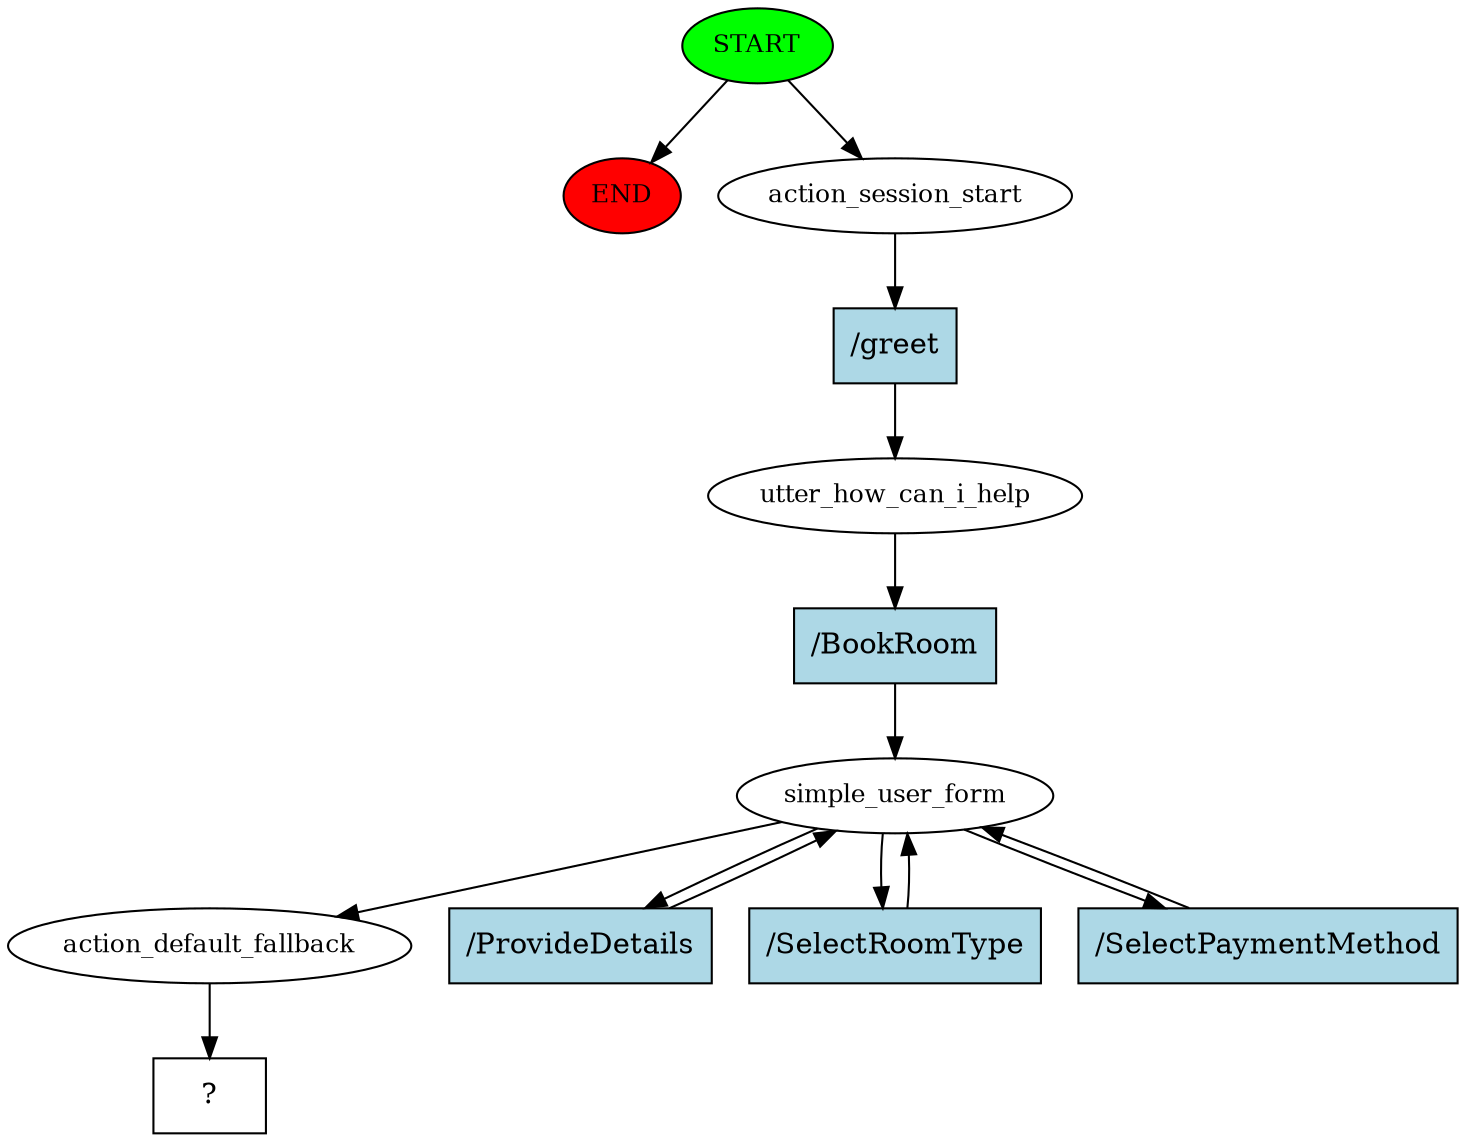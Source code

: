 digraph  {
0 [class="start active", fillcolor=green, fontsize=12, label=START, style=filled];
"-1" [class=end, fillcolor=red, fontsize=12, label=END, style=filled];
1 [class=active, fontsize=12, label=action_session_start];
2 [class=active, fontsize=12, label=utter_how_can_i_help];
3 [class=active, fontsize=12, label=simple_user_form];
11 [class=active, fontsize=12, label=action_default_fallback];
12 [class="intent dashed active", label="  ?  ", shape=rect];
13 [class="intent active", fillcolor=lightblue, label="/greet", shape=rect, style=filled];
14 [class="intent active", fillcolor=lightblue, label="/BookRoom", shape=rect, style=filled];
15 [class="intent active", fillcolor=lightblue, label="/ProvideDetails", shape=rect, style=filled];
16 [class="intent active", fillcolor=lightblue, label="/SelectRoomType", shape=rect, style=filled];
17 [class="intent active", fillcolor=lightblue, label="/SelectPaymentMethod", shape=rect, style=filled];
0 -> "-1"  [class="", key=NONE, label=""];
0 -> 1  [class=active, key=NONE, label=""];
1 -> 13  [class=active, key=0];
2 -> 14  [class=active, key=0];
3 -> 11  [class=active, key=NONE, label=""];
3 -> 15  [class=active, key=0];
3 -> 16  [class=active, key=0];
3 -> 17  [class=active, key=0];
11 -> 12  [class=active, key=NONE, label=""];
13 -> 2  [class=active, key=0];
14 -> 3  [class=active, key=0];
15 -> 3  [class=active, key=0];
16 -> 3  [class=active, key=0];
17 -> 3  [class=active, key=0];
}
